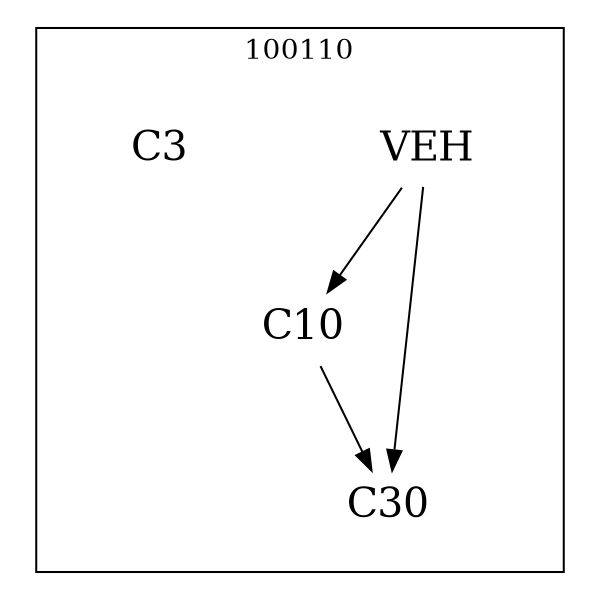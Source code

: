 strict digraph DAGS {
	size = "4,4!" ; ratio ="fill"; subgraph cluster_0{
			labeldoc = "t";
			label = "100110";node	[label= VEH, shape = plaintext, fontsize=20] VEH;node	[label= C3, shape = plaintext, fontsize=20] C3;node	[label= C10, shape = plaintext, fontsize=20] C10;node	[label= C30, shape = plaintext, fontsize=20] C30;
VEH->C10;
VEH->C30;
C10->C30;
	}}
